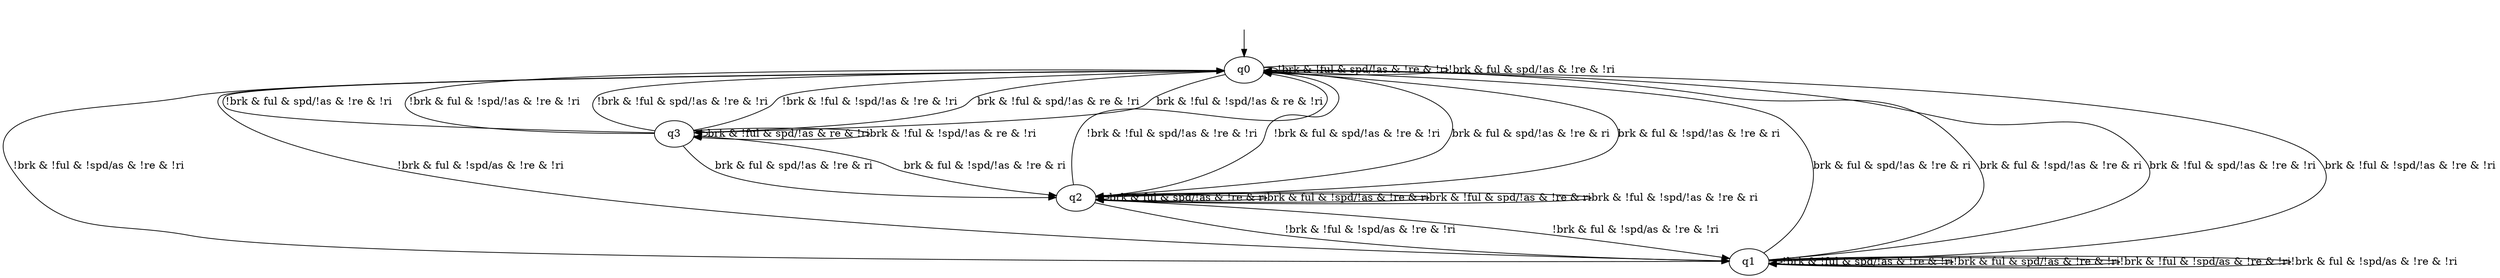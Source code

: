 digraph "examples/test" {
"q0" [label="q0"];
"q1" [label="q1"];
"q2" [label="q2"];
"q3" [label="q3"];
"q0" -> "q0"  [label="!brk & !ful & spd/!as & !re & !ri"];
"q0" -> "q0"  [label="!brk & ful & spd/!as & !re & !ri"];
"q0" -> "q1"  [label="!brk & !ful & !spd/as & !re & !ri"];
"q0" -> "q1"  [label="!brk & ful & !spd/as & !re & !ri"];
"q0" -> "q2"  [label="brk & ful & spd/!as & !re & ri"];
"q0" -> "q2"  [label="brk & ful & !spd/!as & !re & ri"];
"q0" -> "q3"  [label="brk & !ful & spd/!as & re & !ri"];
"q0" -> "q3"  [label="brk & !ful & !spd/!as & re & !ri"];

"q1" -> "q1"  [label="!brk & !ful & spd/!as & !re & !ri"];
"q1" -> "q1"  [label="!brk & ful & spd/!as & !re & !ri"];
"q1" -> "q1"  [label="!brk & !ful & !spd/as & !re & !ri"];
"q1" -> "q1"  [label="!brk & ful & !spd/as & !re & !ri"];
"q1" -> "q0"  [label="brk & ful & spd/!as & !re & ri"];
"q1" -> "q0"  [label="brk & ful & !spd/!as & !re & ri"];
"q1" -> "q0"  [label="brk & !ful & spd/!as & !re & !ri"];
"q1" -> "q0"  [label="brk & !ful & !spd/!as & !re & !ri"];

"q2" -> "q0"  [label="!brk & !ful & spd/!as & !re & !ri"];
"q2" -> "q0"  [label="!brk & ful & spd/!as & !re & !ri"];
"q2" -> "q1"  [label="!brk & !ful & !spd/as & !re & !ri"];
"q2" -> "q1"  [label="!brk & ful & !spd/as & !re & !ri"];
"q2" -> "q2"  [label="brk & ful & spd/!as & !re & ri"];
"q2" -> "q2"  [label="brk & ful & !spd/!as & !re & ri"];
"q2" -> "q2"  [label="brk & !ful & spd/!as & !re & ri"];
"q2" -> "q2"  [label="brk & !ful & !spd/!as & !re & ri"];

"q3" -> "q3"  [label="brk & !ful & spd/!as & re & !ri"];
"q3" -> "q3"  [label="brk & !ful & !spd/!as & re & !ri"];
"q3" -> "q2"  [label="brk & ful & spd/!as & !re & ri"];
"q3" -> "q2"  [label="brk & ful & !spd/!as & !re & ri"];
"q3" -> "q0"  [label="!brk & ful & spd/!as & !re & !ri"];
"q3" -> "q0"  [label="!brk & ful & !spd/!as & !re & !ri"];
"q3" -> "q0"  [label="!brk & !ful & spd/!as & !re & !ri"];
"q3" -> "q0"  [label="!brk & !ful & !spd/!as & !re & !ri"];
__start0 [label="", shape=none];
__start0 -> "q0"  [label=""];
}
